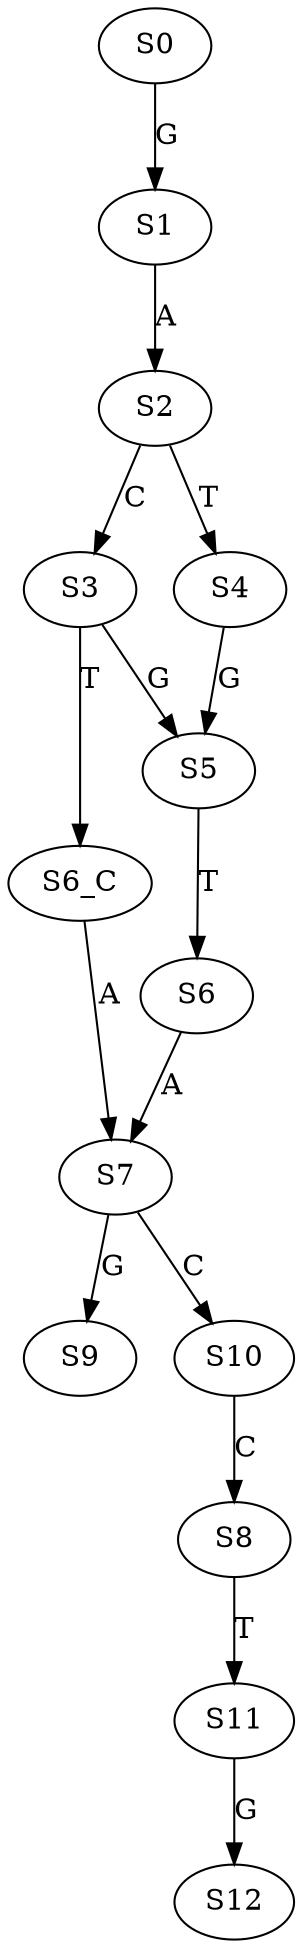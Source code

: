 strict digraph  {
	S0 -> S1 [ label = G ];
	S1 -> S2 [ label = A ];
	S2 -> S3 [ label = C ];
	S2 -> S4 [ label = T ];
	S3 -> S5 [ label = G ];
    S3 -> S6_C [ label = T ];
	S4 -> S5 [ label = G ];
	S5 -> S6 [ label = T ];
	S6 -> S7 [ label = A ];
    S6_C -> S7 [ label = A ];
	S7 -> S9 [ label = G ];
	S7 -> S10 [ label = C ];
	S8 -> S11 [ label = T ];
	S10 -> S8 [ label = C ];
	S11 -> S12 [ label = G ];
}
